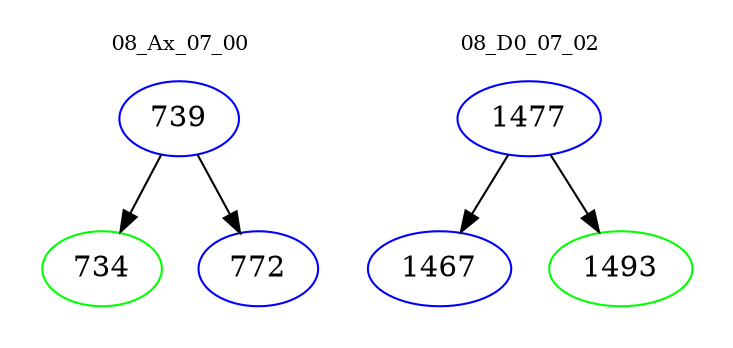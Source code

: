 digraph{
subgraph cluster_0 {
color = white
label = "08_Ax_07_00";
fontsize=10;
T0_739 [label="739", color="blue"]
T0_739 -> T0_734 [color="black"]
T0_734 [label="734", color="green"]
T0_739 -> T0_772 [color="black"]
T0_772 [label="772", color="blue"]
}
subgraph cluster_1 {
color = white
label = "08_D0_07_02";
fontsize=10;
T1_1477 [label="1477", color="blue"]
T1_1477 -> T1_1467 [color="black"]
T1_1467 [label="1467", color="blue"]
T1_1477 -> T1_1493 [color="black"]
T1_1493 [label="1493", color="green"]
}
}
